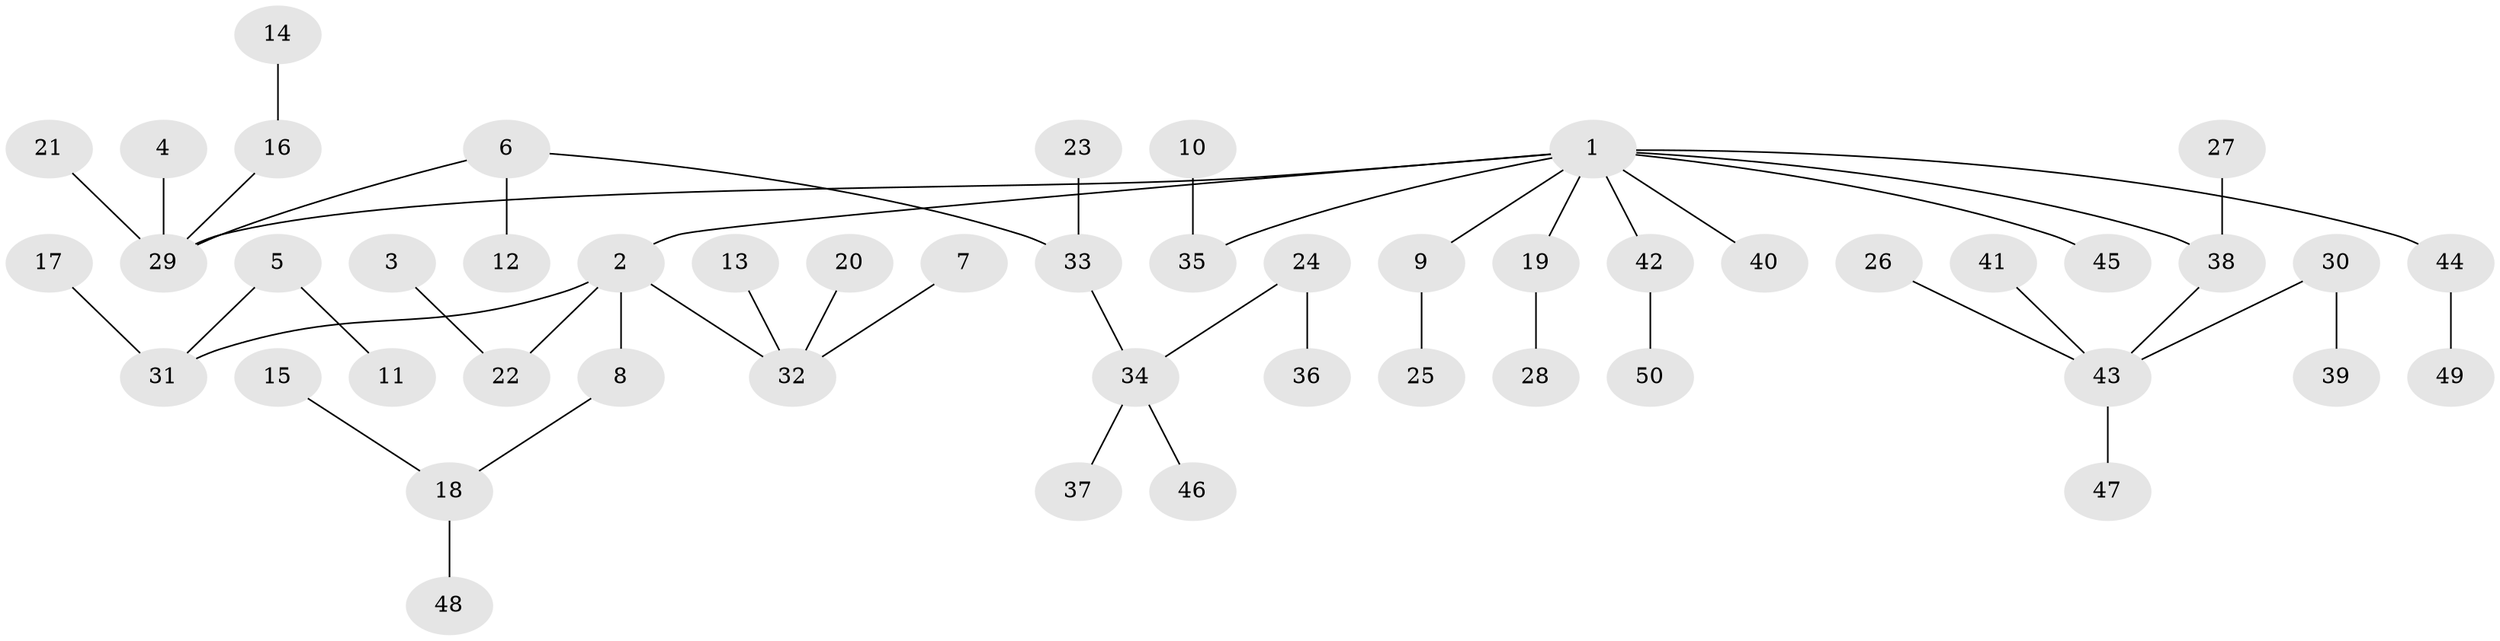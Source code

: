 // original degree distribution, {4: 0.0707070707070707, 6: 0.04040404040404041, 5: 0.020202020202020204, 2: 0.24242424242424243, 3: 0.12121212121212122, 1: 0.5050505050505051}
// Generated by graph-tools (version 1.1) at 2025/26/03/09/25 03:26:32]
// undirected, 50 vertices, 49 edges
graph export_dot {
graph [start="1"]
  node [color=gray90,style=filled];
  1;
  2;
  3;
  4;
  5;
  6;
  7;
  8;
  9;
  10;
  11;
  12;
  13;
  14;
  15;
  16;
  17;
  18;
  19;
  20;
  21;
  22;
  23;
  24;
  25;
  26;
  27;
  28;
  29;
  30;
  31;
  32;
  33;
  34;
  35;
  36;
  37;
  38;
  39;
  40;
  41;
  42;
  43;
  44;
  45;
  46;
  47;
  48;
  49;
  50;
  1 -- 2 [weight=1.0];
  1 -- 9 [weight=1.0];
  1 -- 19 [weight=1.0];
  1 -- 29 [weight=1.0];
  1 -- 35 [weight=1.0];
  1 -- 38 [weight=1.0];
  1 -- 40 [weight=1.0];
  1 -- 42 [weight=1.0];
  1 -- 44 [weight=1.0];
  1 -- 45 [weight=1.0];
  2 -- 8 [weight=1.0];
  2 -- 22 [weight=1.0];
  2 -- 31 [weight=1.0];
  2 -- 32 [weight=1.0];
  3 -- 22 [weight=1.0];
  4 -- 29 [weight=1.0];
  5 -- 11 [weight=1.0];
  5 -- 31 [weight=1.0];
  6 -- 12 [weight=1.0];
  6 -- 29 [weight=1.0];
  6 -- 33 [weight=1.0];
  7 -- 32 [weight=1.0];
  8 -- 18 [weight=1.0];
  9 -- 25 [weight=1.0];
  10 -- 35 [weight=1.0];
  13 -- 32 [weight=1.0];
  14 -- 16 [weight=1.0];
  15 -- 18 [weight=1.0];
  16 -- 29 [weight=1.0];
  17 -- 31 [weight=1.0];
  18 -- 48 [weight=1.0];
  19 -- 28 [weight=1.0];
  20 -- 32 [weight=1.0];
  21 -- 29 [weight=1.0];
  23 -- 33 [weight=1.0];
  24 -- 34 [weight=1.0];
  24 -- 36 [weight=1.0];
  26 -- 43 [weight=1.0];
  27 -- 38 [weight=1.0];
  30 -- 39 [weight=1.0];
  30 -- 43 [weight=1.0];
  33 -- 34 [weight=1.0];
  34 -- 37 [weight=1.0];
  34 -- 46 [weight=1.0];
  38 -- 43 [weight=1.0];
  41 -- 43 [weight=1.0];
  42 -- 50 [weight=1.0];
  43 -- 47 [weight=1.0];
  44 -- 49 [weight=1.0];
}
